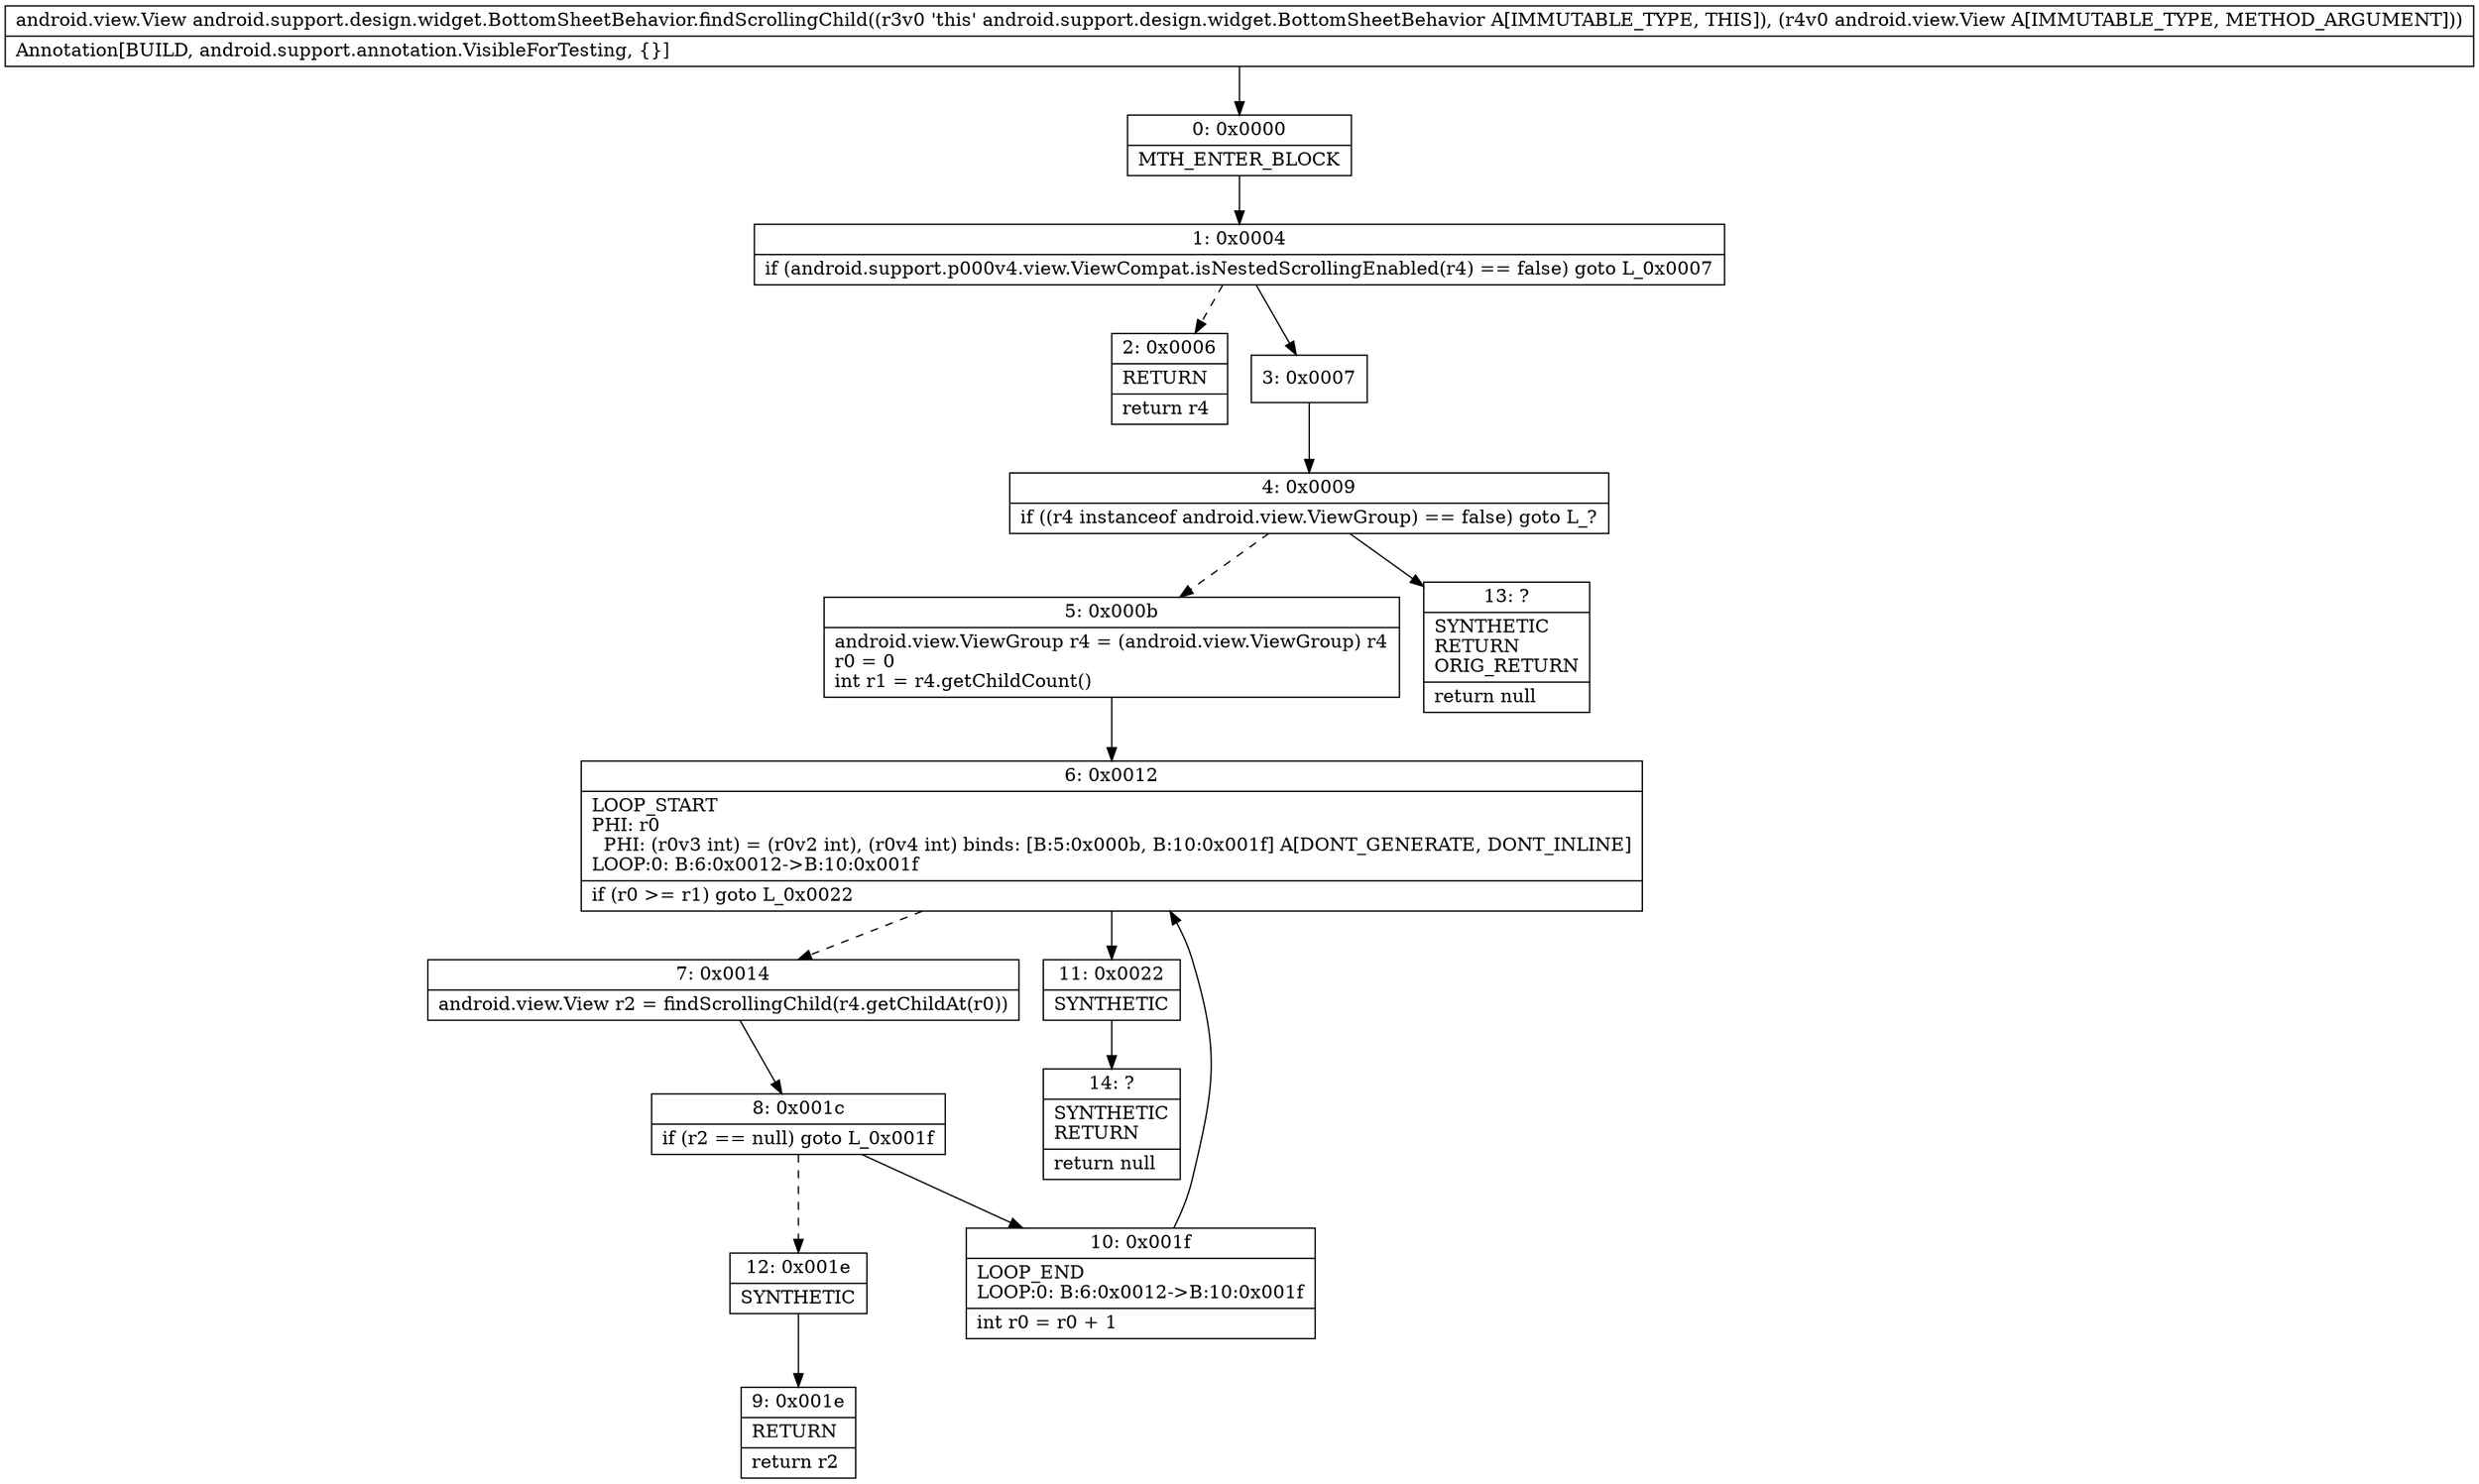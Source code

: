 digraph "CFG forandroid.support.design.widget.BottomSheetBehavior.findScrollingChild(Landroid\/view\/View;)Landroid\/view\/View;" {
Node_0 [shape=record,label="{0\:\ 0x0000|MTH_ENTER_BLOCK\l}"];
Node_1 [shape=record,label="{1\:\ 0x0004|if (android.support.p000v4.view.ViewCompat.isNestedScrollingEnabled(r4) == false) goto L_0x0007\l}"];
Node_2 [shape=record,label="{2\:\ 0x0006|RETURN\l|return r4\l}"];
Node_3 [shape=record,label="{3\:\ 0x0007}"];
Node_4 [shape=record,label="{4\:\ 0x0009|if ((r4 instanceof android.view.ViewGroup) == false) goto L_?\l}"];
Node_5 [shape=record,label="{5\:\ 0x000b|android.view.ViewGroup r4 = (android.view.ViewGroup) r4\lr0 = 0\lint r1 = r4.getChildCount()\l}"];
Node_6 [shape=record,label="{6\:\ 0x0012|LOOP_START\lPHI: r0 \l  PHI: (r0v3 int) = (r0v2 int), (r0v4 int) binds: [B:5:0x000b, B:10:0x001f] A[DONT_GENERATE, DONT_INLINE]\lLOOP:0: B:6:0x0012\-\>B:10:0x001f\l|if (r0 \>= r1) goto L_0x0022\l}"];
Node_7 [shape=record,label="{7\:\ 0x0014|android.view.View r2 = findScrollingChild(r4.getChildAt(r0))\l}"];
Node_8 [shape=record,label="{8\:\ 0x001c|if (r2 == null) goto L_0x001f\l}"];
Node_9 [shape=record,label="{9\:\ 0x001e|RETURN\l|return r2\l}"];
Node_10 [shape=record,label="{10\:\ 0x001f|LOOP_END\lLOOP:0: B:6:0x0012\-\>B:10:0x001f\l|int r0 = r0 + 1\l}"];
Node_11 [shape=record,label="{11\:\ 0x0022|SYNTHETIC\l}"];
Node_12 [shape=record,label="{12\:\ 0x001e|SYNTHETIC\l}"];
Node_13 [shape=record,label="{13\:\ ?|SYNTHETIC\lRETURN\lORIG_RETURN\l|return null\l}"];
Node_14 [shape=record,label="{14\:\ ?|SYNTHETIC\lRETURN\l|return null\l}"];
MethodNode[shape=record,label="{android.view.View android.support.design.widget.BottomSheetBehavior.findScrollingChild((r3v0 'this' android.support.design.widget.BottomSheetBehavior A[IMMUTABLE_TYPE, THIS]), (r4v0 android.view.View A[IMMUTABLE_TYPE, METHOD_ARGUMENT]))  | Annotation[BUILD, android.support.annotation.VisibleForTesting, \{\}]\l}"];
MethodNode -> Node_0;
Node_0 -> Node_1;
Node_1 -> Node_2[style=dashed];
Node_1 -> Node_3;
Node_3 -> Node_4;
Node_4 -> Node_5[style=dashed];
Node_4 -> Node_13;
Node_5 -> Node_6;
Node_6 -> Node_7[style=dashed];
Node_6 -> Node_11;
Node_7 -> Node_8;
Node_8 -> Node_10;
Node_8 -> Node_12[style=dashed];
Node_10 -> Node_6;
Node_11 -> Node_14;
Node_12 -> Node_9;
}

